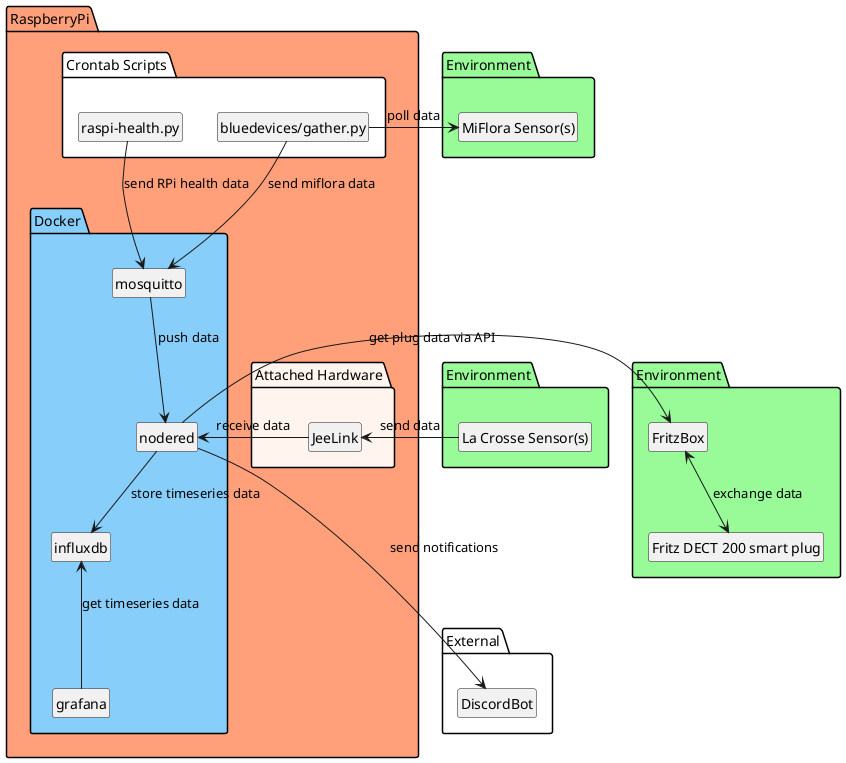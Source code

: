 @startuml
skinparam shadowing false

skinparam package {
  BackgroundColor white
  BorderColor black
  FontStyle italic bold

  BackgroundColor<<Environment>> PaleGreen
  BackgroundColor<<RaspberryPi>> LightSalmon
  BackgroundColor<<Hardware>> SeaShell
  BackgroundColor<<Docker>> LightSkyBlue
}

hide members
hide circle
hide stereotype

package "Environment" as E1 <<Environment>> {
  class "La Crosse Sensor(s)" as sensorLacrosse
}

package "Environment" as E2 <<Environment>> {
  class "MiFlora Sensor(s)" as sensorMiflora
}

package "Environment" as E3 <<Environment>> {
  class "FritzBox" as fritzBox
  class "Fritz DECT 200 smart plug" as fritzPlug
  fritzPlug <-up-> fritzBox: exchange data
}

package RaspberryPi <<RaspberryPi>> {
  package "Attached Hardware" <<Hardware>> {
    class "JeeLink" as jeelink
  }

  package Docker <<Docker>> {
    class nodered
    class grafana
    class influxdb
    class mosquitto

    mosquitto -down-> nodered: push data
    nodered -down-> influxdb: store timeseries data
    grafana -up-> influxdb: get timeseries data
  }

  package "Crontab Scripts" {
    class "raspi-health.py" as scriptRaspiHealth
    class "bluedevices/gather.py" as scriptBlue

    scriptRaspiHealth -right[hidden]-> scriptBlue
  }

  scriptRaspiHealth -down-> mosquitto: send RPi health data
}

package "External" as Ex {
  class "DiscordBot" as discord
}

sensorLacrosse -left-> jeelink: send data
jeelink -left-> nodered : receive data
scriptBlue-right-> sensorMiflora: poll data
scriptBlue -down-> mosquitto: send miflora data
nodered -down--> discord: send notifications
nodered -right-> fritzBox: get plug data via API
@enduml